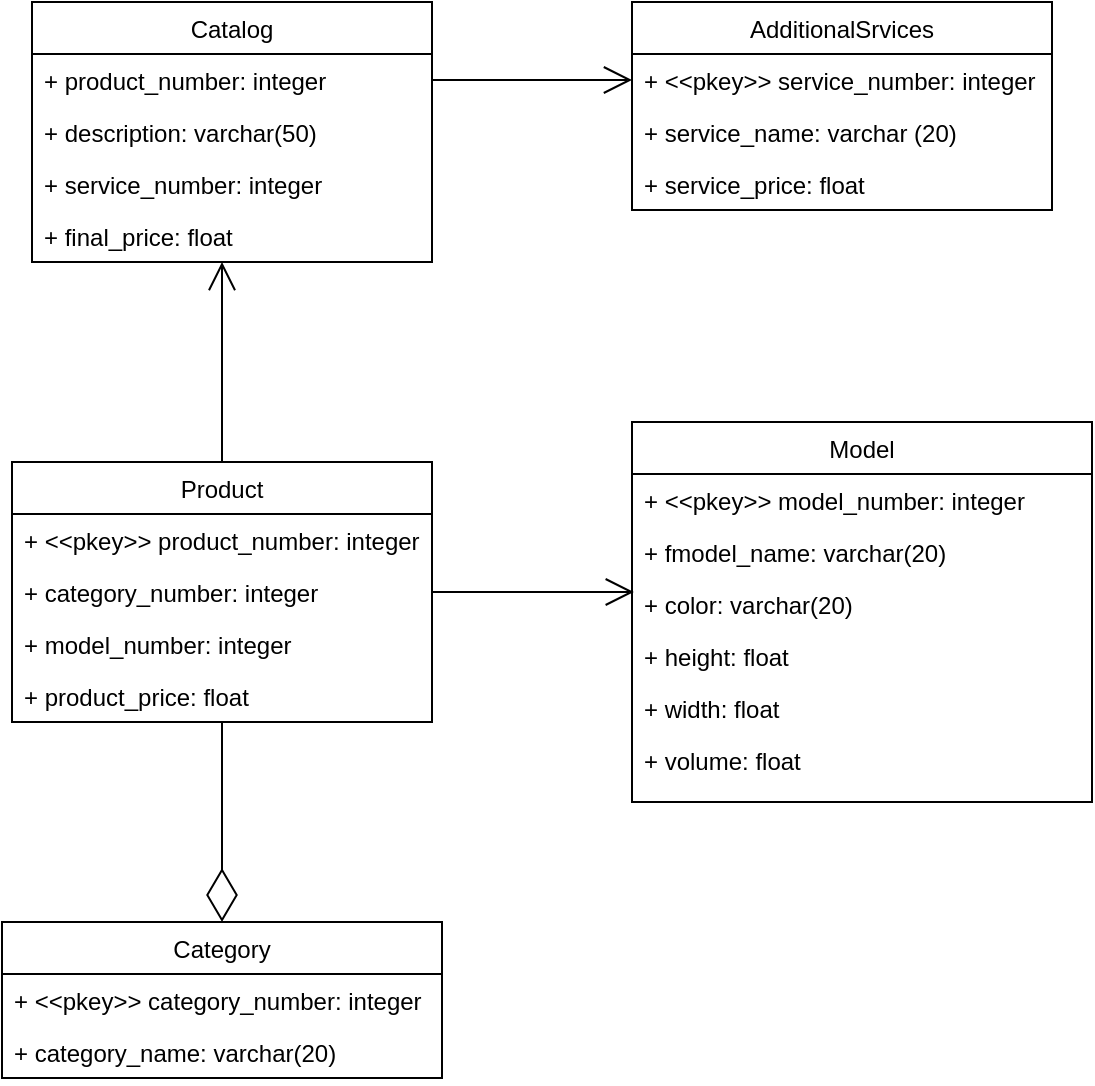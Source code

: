 <mxfile version="15.1.1" type="github" pages="2">
  <diagram id="GGjXCmfnOWD_Zbs5GEB8" name="Page-1">
    <mxGraphModel dx="742" dy="749" grid="1" gridSize="10" guides="1" tooltips="1" connect="1" arrows="1" fold="1" page="1" pageScale="1" pageWidth="827" pageHeight="1169" math="0" shadow="0">
      <root>
        <mxCell id="0" />
        <mxCell id="1" parent="0" />
        <mxCell id="PgO6PAt6x8lUnXEWdXO7-50" value="" style="group" vertex="1" connectable="0" parent="1">
          <mxGeometry x="100" y="60" width="545" height="538" as="geometry" />
        </mxCell>
        <mxCell id="PgO6PAt6x8lUnXEWdXO7-1" value="AdditionalSrvices" style="swimlane;fontStyle=0;childLayout=stackLayout;horizontal=1;startSize=26;fillColor=none;horizontalStack=0;resizeParent=1;resizeParentMax=0;resizeLast=0;collapsible=1;marginBottom=0;" vertex="1" parent="PgO6PAt6x8lUnXEWdXO7-50">
          <mxGeometry x="315" width="210" height="104" as="geometry" />
        </mxCell>
        <mxCell id="PgO6PAt6x8lUnXEWdXO7-2" value="+ &lt;&lt;pkey&gt;&gt; service_number: integer" style="text;strokeColor=none;fillColor=none;align=left;verticalAlign=top;spacingLeft=4;spacingRight=4;overflow=hidden;rotatable=0;points=[[0,0.5],[1,0.5]];portConstraint=eastwest;" vertex="1" parent="PgO6PAt6x8lUnXEWdXO7-1">
          <mxGeometry y="26" width="210" height="26" as="geometry" />
        </mxCell>
        <mxCell id="PgO6PAt6x8lUnXEWdXO7-3" value="+ service_name: varchar (20)" style="text;strokeColor=none;fillColor=none;align=left;verticalAlign=top;spacingLeft=4;spacingRight=4;overflow=hidden;rotatable=0;points=[[0,0.5],[1,0.5]];portConstraint=eastwest;" vertex="1" parent="PgO6PAt6x8lUnXEWdXO7-1">
          <mxGeometry y="52" width="210" height="26" as="geometry" />
        </mxCell>
        <mxCell id="PgO6PAt6x8lUnXEWdXO7-4" value="+ service_price: float" style="text;strokeColor=none;fillColor=none;align=left;verticalAlign=top;spacingLeft=4;spacingRight=4;overflow=hidden;rotatable=0;points=[[0,0.5],[1,0.5]];portConstraint=eastwest;" vertex="1" parent="PgO6PAt6x8lUnXEWdXO7-1">
          <mxGeometry y="78" width="210" height="26" as="geometry" />
        </mxCell>
        <mxCell id="PgO6PAt6x8lUnXEWdXO7-5" value="Catalog" style="swimlane;fontStyle=0;childLayout=stackLayout;horizontal=1;startSize=26;fillColor=none;horizontalStack=0;resizeParent=1;resizeParentMax=0;resizeLast=0;collapsible=1;marginBottom=0;" vertex="1" parent="PgO6PAt6x8lUnXEWdXO7-50">
          <mxGeometry x="15" width="200" height="130" as="geometry">
            <mxRectangle x="210" y="157" width="70" height="26" as="alternateBounds" />
          </mxGeometry>
        </mxCell>
        <mxCell id="PgO6PAt6x8lUnXEWdXO7-6" value="+ product_number: integer" style="text;strokeColor=none;fillColor=none;align=left;verticalAlign=top;spacingLeft=4;spacingRight=4;overflow=hidden;rotatable=0;points=[[0,0.5],[1,0.5]];portConstraint=eastwest;" vertex="1" parent="PgO6PAt6x8lUnXEWdXO7-5">
          <mxGeometry y="26" width="200" height="26" as="geometry" />
        </mxCell>
        <mxCell id="PgO6PAt6x8lUnXEWdXO7-7" value="+ description: varchar(50)" style="text;strokeColor=none;fillColor=none;align=left;verticalAlign=top;spacingLeft=4;spacingRight=4;overflow=hidden;rotatable=0;points=[[0,0.5],[1,0.5]];portConstraint=eastwest;" vertex="1" parent="PgO6PAt6x8lUnXEWdXO7-5">
          <mxGeometry y="52" width="200" height="26" as="geometry" />
        </mxCell>
        <mxCell id="PgO6PAt6x8lUnXEWdXO7-29" value="+ service_number: integer" style="text;strokeColor=none;fillColor=none;align=left;verticalAlign=top;spacingLeft=4;spacingRight=4;overflow=hidden;rotatable=0;points=[[0,0.5],[1,0.5]];portConstraint=eastwest;" vertex="1" parent="PgO6PAt6x8lUnXEWdXO7-5">
          <mxGeometry y="78" width="200" height="26" as="geometry" />
        </mxCell>
        <mxCell id="PgO6PAt6x8lUnXEWdXO7-30" value="+ final_price: float" style="text;strokeColor=none;fillColor=none;align=left;verticalAlign=top;spacingLeft=4;spacingRight=4;overflow=hidden;rotatable=0;points=[[0,0.5],[1,0.5]];portConstraint=eastwest;" vertex="1" parent="PgO6PAt6x8lUnXEWdXO7-5">
          <mxGeometry y="104" width="200" height="26" as="geometry" />
        </mxCell>
        <mxCell id="PgO6PAt6x8lUnXEWdXO7-9" value="Product" style="swimlane;fontStyle=0;childLayout=stackLayout;horizontal=1;startSize=26;fillColor=none;horizontalStack=0;resizeParent=1;resizeParentMax=0;resizeLast=0;collapsible=1;marginBottom=0;" vertex="1" parent="PgO6PAt6x8lUnXEWdXO7-50">
          <mxGeometry x="5" y="230" width="210" height="130" as="geometry" />
        </mxCell>
        <mxCell id="PgO6PAt6x8lUnXEWdXO7-10" value="+ &lt;&lt;pkey&gt;&gt; product_number: integer" style="text;strokeColor=none;fillColor=none;align=left;verticalAlign=top;spacingLeft=4;spacingRight=4;overflow=hidden;rotatable=0;points=[[0,0.5],[1,0.5]];portConstraint=eastwest;" vertex="1" parent="PgO6PAt6x8lUnXEWdXO7-9">
          <mxGeometry y="26" width="210" height="26" as="geometry" />
        </mxCell>
        <mxCell id="PgO6PAt6x8lUnXEWdXO7-11" value="+ category_number: integer" style="text;strokeColor=none;fillColor=none;align=left;verticalAlign=top;spacingLeft=4;spacingRight=4;overflow=hidden;rotatable=0;points=[[0,0.5],[1,0.5]];portConstraint=eastwest;" vertex="1" parent="PgO6PAt6x8lUnXEWdXO7-9">
          <mxGeometry y="52" width="210" height="26" as="geometry" />
        </mxCell>
        <mxCell id="PgO6PAt6x8lUnXEWdXO7-31" value="+ model_number: integer" style="text;strokeColor=none;fillColor=none;align=left;verticalAlign=top;spacingLeft=4;spacingRight=4;overflow=hidden;rotatable=0;points=[[0,0.5],[1,0.5]];portConstraint=eastwest;" vertex="1" parent="PgO6PAt6x8lUnXEWdXO7-9">
          <mxGeometry y="78" width="210" height="26" as="geometry" />
        </mxCell>
        <mxCell id="PgO6PAt6x8lUnXEWdXO7-32" value="+ product_price: float" style="text;strokeColor=none;fillColor=none;align=left;verticalAlign=top;spacingLeft=4;spacingRight=4;overflow=hidden;rotatable=0;points=[[0,0.5],[1,0.5]];portConstraint=eastwest;" vertex="1" parent="PgO6PAt6x8lUnXEWdXO7-9">
          <mxGeometry y="104" width="210" height="26" as="geometry" />
        </mxCell>
        <mxCell id="PgO6PAt6x8lUnXEWdXO7-13" value="Category" style="swimlane;fontStyle=0;childLayout=stackLayout;horizontal=1;startSize=26;fillColor=none;horizontalStack=0;resizeParent=1;resizeParentMax=0;resizeLast=0;collapsible=1;marginBottom=0;" vertex="1" parent="PgO6PAt6x8lUnXEWdXO7-50">
          <mxGeometry y="460" width="220" height="78" as="geometry" />
        </mxCell>
        <mxCell id="PgO6PAt6x8lUnXEWdXO7-14" value="+ &lt;&lt;pkey&gt;&gt; category_number: integer" style="text;strokeColor=none;fillColor=none;align=left;verticalAlign=top;spacingLeft=4;spacingRight=4;overflow=hidden;rotatable=0;points=[[0,0.5],[1,0.5]];portConstraint=eastwest;" vertex="1" parent="PgO6PAt6x8lUnXEWdXO7-13">
          <mxGeometry y="26" width="220" height="26" as="geometry" />
        </mxCell>
        <mxCell id="PgO6PAt6x8lUnXEWdXO7-15" value="+ category_name: varchar(20)" style="text;strokeColor=none;fillColor=none;align=left;verticalAlign=top;spacingLeft=4;spacingRight=4;overflow=hidden;rotatable=0;points=[[0,0.5],[1,0.5]];portConstraint=eastwest;" vertex="1" parent="PgO6PAt6x8lUnXEWdXO7-13">
          <mxGeometry y="52" width="220" height="26" as="geometry" />
        </mxCell>
        <mxCell id="PgO6PAt6x8lUnXEWdXO7-17" value="Model" style="swimlane;fontStyle=0;childLayout=stackLayout;horizontal=1;startSize=26;fillColor=none;horizontalStack=0;resizeParent=1;resizeParentMax=0;resizeLast=0;collapsible=1;marginBottom=0;" vertex="1" parent="PgO6PAt6x8lUnXEWdXO7-50">
          <mxGeometry x="315" y="210" width="230" height="190" as="geometry" />
        </mxCell>
        <mxCell id="PgO6PAt6x8lUnXEWdXO7-18" value="+ &lt;&lt;pkey&gt;&gt; model_number: integer" style="text;strokeColor=none;fillColor=none;align=left;verticalAlign=top;spacingLeft=4;spacingRight=4;overflow=hidden;rotatable=0;points=[[0,0.5],[1,0.5]];portConstraint=eastwest;" vertex="1" parent="PgO6PAt6x8lUnXEWdXO7-17">
          <mxGeometry y="26" width="230" height="26" as="geometry" />
        </mxCell>
        <mxCell id="PgO6PAt6x8lUnXEWdXO7-19" value="+ fmodel_name: varchar(20)" style="text;strokeColor=none;fillColor=none;align=left;verticalAlign=top;spacingLeft=4;spacingRight=4;overflow=hidden;rotatable=0;points=[[0,0.5],[1,0.5]];portConstraint=eastwest;" vertex="1" parent="PgO6PAt6x8lUnXEWdXO7-17">
          <mxGeometry y="52" width="230" height="26" as="geometry" />
        </mxCell>
        <mxCell id="PgO6PAt6x8lUnXEWdXO7-40" value="+ color: varchar(20)" style="text;strokeColor=none;fillColor=none;align=left;verticalAlign=top;spacingLeft=4;spacingRight=4;overflow=hidden;rotatable=0;points=[[0,0.5],[1,0.5]];portConstraint=eastwest;" vertex="1" parent="PgO6PAt6x8lUnXEWdXO7-17">
          <mxGeometry y="78" width="230" height="26" as="geometry" />
        </mxCell>
        <mxCell id="PgO6PAt6x8lUnXEWdXO7-41" value="+ height: float" style="text;strokeColor=none;fillColor=none;align=left;verticalAlign=top;spacingLeft=4;spacingRight=4;overflow=hidden;rotatable=0;points=[[0,0.5],[1,0.5]];portConstraint=eastwest;" vertex="1" parent="PgO6PAt6x8lUnXEWdXO7-17">
          <mxGeometry y="104" width="230" height="26" as="geometry" />
        </mxCell>
        <mxCell id="PgO6PAt6x8lUnXEWdXO7-42" value="+ width: float" style="text;strokeColor=none;fillColor=none;align=left;verticalAlign=top;spacingLeft=4;spacingRight=4;overflow=hidden;rotatable=0;points=[[0,0.5],[1,0.5]];portConstraint=eastwest;" vertex="1" parent="PgO6PAt6x8lUnXEWdXO7-17">
          <mxGeometry y="130" width="230" height="26" as="geometry" />
        </mxCell>
        <mxCell id="PgO6PAt6x8lUnXEWdXO7-20" value="+ volume: float" style="text;strokeColor=none;fillColor=none;align=left;verticalAlign=top;spacingLeft=4;spacingRight=4;overflow=hidden;rotatable=0;points=[[0,0.5],[1,0.5]];portConstraint=eastwest;" vertex="1" parent="PgO6PAt6x8lUnXEWdXO7-17">
          <mxGeometry y="156" width="230" height="34" as="geometry" />
        </mxCell>
        <mxCell id="PgO6PAt6x8lUnXEWdXO7-43" value="" style="endArrow=open;endFill=1;endSize=12;html=1;exitX=1;exitY=0.5;exitDx=0;exitDy=0;entryX=0;entryY=0.5;entryDx=0;entryDy=0;" edge="1" parent="PgO6PAt6x8lUnXEWdXO7-50" source="PgO6PAt6x8lUnXEWdXO7-6" target="PgO6PAt6x8lUnXEWdXO7-2">
          <mxGeometry width="160" relative="1" as="geometry">
            <mxPoint x="175" y="-30" as="sourcePoint" />
            <mxPoint x="335" y="-30" as="targetPoint" />
          </mxGeometry>
        </mxCell>
        <mxCell id="PgO6PAt6x8lUnXEWdXO7-44" value="" style="endArrow=open;endFill=1;endSize=12;html=1;exitX=0.5;exitY=0;exitDx=0;exitDy=0;" edge="1" parent="PgO6PAt6x8lUnXEWdXO7-50" source="PgO6PAt6x8lUnXEWdXO7-9">
          <mxGeometry width="160" relative="1" as="geometry">
            <mxPoint x="25" y="180" as="sourcePoint" />
            <mxPoint x="110" y="130" as="targetPoint" />
          </mxGeometry>
        </mxCell>
        <mxCell id="PgO6PAt6x8lUnXEWdXO7-46" value="" style="endArrow=open;endFill=1;endSize=12;html=1;exitX=1;exitY=0.5;exitDx=0;exitDy=0;entryX=0.004;entryY=0.269;entryDx=0;entryDy=0;entryPerimeter=0;" edge="1" parent="PgO6PAt6x8lUnXEWdXO7-50" source="PgO6PAt6x8lUnXEWdXO7-11" target="PgO6PAt6x8lUnXEWdXO7-40">
          <mxGeometry width="160" relative="1" as="geometry">
            <mxPoint x="265" y="210" as="sourcePoint" />
            <mxPoint x="425" y="210" as="targetPoint" />
          </mxGeometry>
        </mxCell>
        <mxCell id="PgO6PAt6x8lUnXEWdXO7-47" value="" style="endArrow=diamondThin;endFill=0;endSize=24;html=1;entryX=0.5;entryY=0;entryDx=0;entryDy=0;" edge="1" parent="PgO6PAt6x8lUnXEWdXO7-50" source="PgO6PAt6x8lUnXEWdXO7-32" target="PgO6PAt6x8lUnXEWdXO7-13">
          <mxGeometry width="160" relative="1" as="geometry">
            <mxPoint x="95" y="370" as="sourcePoint" />
            <mxPoint x="165" y="400" as="targetPoint" />
          </mxGeometry>
        </mxCell>
      </root>
    </mxGraphModel>
  </diagram>
  <diagram id="FNVoZSOhVa5sLpSC3HC5" name="Page-2">
    <mxGraphModel dx="742" dy="749" grid="1" gridSize="10" guides="1" tooltips="1" connect="1" arrows="1" fold="1" page="1" pageScale="1" pageWidth="827" pageHeight="1169" math="0" shadow="0">
      <root>
        <mxCell id="gbc12erhU1iu96fJzK5I-0" />
        <mxCell id="gbc12erhU1iu96fJzK5I-1" parent="gbc12erhU1iu96fJzK5I-0" />
        <mxCell id="NMCKGL5MfVR3odybfrIg-0" value="" style="group" vertex="1" connectable="0" parent="gbc12erhU1iu96fJzK5I-1">
          <mxGeometry x="100" y="60" width="545" height="538" as="geometry" />
        </mxCell>
        <mxCell id="NMCKGL5MfVR3odybfrIg-1" value="AdditionalSrvices" style="swimlane;fontStyle=0;childLayout=stackLayout;horizontal=1;startSize=26;fillColor=none;horizontalStack=0;resizeParent=1;resizeParentMax=0;resizeLast=0;collapsible=1;marginBottom=0;" vertex="1" parent="NMCKGL5MfVR3odybfrIg-0">
          <mxGeometry x="315" width="210" height="104" as="geometry" />
        </mxCell>
        <mxCell id="NMCKGL5MfVR3odybfrIg-2" value="+ &lt;&lt;pkey&gt;&gt; service_number: integer" style="text;strokeColor=none;fillColor=none;align=left;verticalAlign=top;spacingLeft=4;spacingRight=4;overflow=hidden;rotatable=0;points=[[0,0.5],[1,0.5]];portConstraint=eastwest;" vertex="1" parent="NMCKGL5MfVR3odybfrIg-1">
          <mxGeometry y="26" width="210" height="26" as="geometry" />
        </mxCell>
        <mxCell id="NMCKGL5MfVR3odybfrIg-3" value="+ service_name: varchar (20)" style="text;strokeColor=none;fillColor=none;align=left;verticalAlign=top;spacingLeft=4;spacingRight=4;overflow=hidden;rotatable=0;points=[[0,0.5],[1,0.5]];portConstraint=eastwest;" vertex="1" parent="NMCKGL5MfVR3odybfrIg-1">
          <mxGeometry y="52" width="210" height="26" as="geometry" />
        </mxCell>
        <mxCell id="NMCKGL5MfVR3odybfrIg-4" value="+ service_price: float" style="text;strokeColor=none;fillColor=none;align=left;verticalAlign=top;spacingLeft=4;spacingRight=4;overflow=hidden;rotatable=0;points=[[0,0.5],[1,0.5]];portConstraint=eastwest;" vertex="1" parent="NMCKGL5MfVR3odybfrIg-1">
          <mxGeometry y="78" width="210" height="26" as="geometry" />
        </mxCell>
        <mxCell id="NMCKGL5MfVR3odybfrIg-5" value="Catalog" style="swimlane;fontStyle=0;childLayout=stackLayout;horizontal=1;startSize=26;fillColor=none;horizontalStack=0;resizeParent=1;resizeParentMax=0;resizeLast=0;collapsible=1;marginBottom=0;" vertex="1" parent="NMCKGL5MfVR3odybfrIg-0">
          <mxGeometry x="15" width="200" height="130" as="geometry">
            <mxRectangle x="210" y="157" width="70" height="26" as="alternateBounds" />
          </mxGeometry>
        </mxCell>
        <mxCell id="NMCKGL5MfVR3odybfrIg-6" value="+ product_number: integer" style="text;strokeColor=none;fillColor=none;align=left;verticalAlign=top;spacingLeft=4;spacingRight=4;overflow=hidden;rotatable=0;points=[[0,0.5],[1,0.5]];portConstraint=eastwest;" vertex="1" parent="NMCKGL5MfVR3odybfrIg-5">
          <mxGeometry y="26" width="200" height="26" as="geometry" />
        </mxCell>
        <mxCell id="NMCKGL5MfVR3odybfrIg-7" value="+ description: varchar(50)" style="text;strokeColor=none;fillColor=none;align=left;verticalAlign=top;spacingLeft=4;spacingRight=4;overflow=hidden;rotatable=0;points=[[0,0.5],[1,0.5]];portConstraint=eastwest;" vertex="1" parent="NMCKGL5MfVR3odybfrIg-5">
          <mxGeometry y="52" width="200" height="26" as="geometry" />
        </mxCell>
        <mxCell id="NMCKGL5MfVR3odybfrIg-8" value="+ service_number: integer" style="text;strokeColor=none;fillColor=none;align=left;verticalAlign=top;spacingLeft=4;spacingRight=4;overflow=hidden;rotatable=0;points=[[0,0.5],[1,0.5]];portConstraint=eastwest;" vertex="1" parent="NMCKGL5MfVR3odybfrIg-5">
          <mxGeometry y="78" width="200" height="26" as="geometry" />
        </mxCell>
        <mxCell id="NMCKGL5MfVR3odybfrIg-9" value="+ final_price: float" style="text;strokeColor=none;fillColor=none;align=left;verticalAlign=top;spacingLeft=4;spacingRight=4;overflow=hidden;rotatable=0;points=[[0,0.5],[1,0.5]];portConstraint=eastwest;" vertex="1" parent="NMCKGL5MfVR3odybfrIg-5">
          <mxGeometry y="104" width="200" height="26" as="geometry" />
        </mxCell>
        <mxCell id="NMCKGL5MfVR3odybfrIg-10" value="Product" style="swimlane;fontStyle=0;childLayout=stackLayout;horizontal=1;startSize=26;fillColor=none;horizontalStack=0;resizeParent=1;resizeParentMax=0;resizeLast=0;collapsible=1;marginBottom=0;" vertex="1" parent="NMCKGL5MfVR3odybfrIg-0">
          <mxGeometry x="5" y="230" width="210" height="130" as="geometry" />
        </mxCell>
        <mxCell id="NMCKGL5MfVR3odybfrIg-11" value="+ &lt;&lt;pkey&gt;&gt; product_number: integer" style="text;strokeColor=none;fillColor=none;align=left;verticalAlign=top;spacingLeft=4;spacingRight=4;overflow=hidden;rotatable=0;points=[[0,0.5],[1,0.5]];portConstraint=eastwest;" vertex="1" parent="NMCKGL5MfVR3odybfrIg-10">
          <mxGeometry y="26" width="210" height="26" as="geometry" />
        </mxCell>
        <mxCell id="NMCKGL5MfVR3odybfrIg-12" value="+ category_number: integer" style="text;strokeColor=none;fillColor=none;align=left;verticalAlign=top;spacingLeft=4;spacingRight=4;overflow=hidden;rotatable=0;points=[[0,0.5],[1,0.5]];portConstraint=eastwest;" vertex="1" parent="NMCKGL5MfVR3odybfrIg-10">
          <mxGeometry y="52" width="210" height="26" as="geometry" />
        </mxCell>
        <mxCell id="NMCKGL5MfVR3odybfrIg-13" value="+ model_number: integer" style="text;strokeColor=none;fillColor=none;align=left;verticalAlign=top;spacingLeft=4;spacingRight=4;overflow=hidden;rotatable=0;points=[[0,0.5],[1,0.5]];portConstraint=eastwest;" vertex="1" parent="NMCKGL5MfVR3odybfrIg-10">
          <mxGeometry y="78" width="210" height="26" as="geometry" />
        </mxCell>
        <mxCell id="NMCKGL5MfVR3odybfrIg-14" value="+ product_price: float" style="text;strokeColor=none;fillColor=none;align=left;verticalAlign=top;spacingLeft=4;spacingRight=4;overflow=hidden;rotatable=0;points=[[0,0.5],[1,0.5]];portConstraint=eastwest;" vertex="1" parent="NMCKGL5MfVR3odybfrIg-10">
          <mxGeometry y="104" width="210" height="26" as="geometry" />
        </mxCell>
        <mxCell id="NMCKGL5MfVR3odybfrIg-15" value="Category" style="swimlane;fontStyle=0;childLayout=stackLayout;horizontal=1;startSize=26;fillColor=none;horizontalStack=0;resizeParent=1;resizeParentMax=0;resizeLast=0;collapsible=1;marginBottom=0;" vertex="1" parent="NMCKGL5MfVR3odybfrIg-0">
          <mxGeometry y="460" width="220" height="78" as="geometry" />
        </mxCell>
        <mxCell id="NMCKGL5MfVR3odybfrIg-16" value="+ &lt;&lt;pkey&gt;&gt; category_number: integer" style="text;strokeColor=none;fillColor=none;align=left;verticalAlign=top;spacingLeft=4;spacingRight=4;overflow=hidden;rotatable=0;points=[[0,0.5],[1,0.5]];portConstraint=eastwest;" vertex="1" parent="NMCKGL5MfVR3odybfrIg-15">
          <mxGeometry y="26" width="220" height="26" as="geometry" />
        </mxCell>
        <mxCell id="NMCKGL5MfVR3odybfrIg-17" value="+ category_name: varchar(20)" style="text;strokeColor=none;fillColor=none;align=left;verticalAlign=top;spacingLeft=4;spacingRight=4;overflow=hidden;rotatable=0;points=[[0,0.5],[1,0.5]];portConstraint=eastwest;" vertex="1" parent="NMCKGL5MfVR3odybfrIg-15">
          <mxGeometry y="52" width="220" height="26" as="geometry" />
        </mxCell>
        <mxCell id="NMCKGL5MfVR3odybfrIg-18" value="Model" style="swimlane;fontStyle=0;childLayout=stackLayout;horizontal=1;startSize=26;fillColor=none;horizontalStack=0;resizeParent=1;resizeParentMax=0;resizeLast=0;collapsible=1;marginBottom=0;" vertex="1" parent="NMCKGL5MfVR3odybfrIg-0">
          <mxGeometry x="315" y="210" width="230" height="190" as="geometry" />
        </mxCell>
        <mxCell id="NMCKGL5MfVR3odybfrIg-19" value="+ &lt;&lt;pkey&gt;&gt; model_number: integer" style="text;strokeColor=none;fillColor=none;align=left;verticalAlign=top;spacingLeft=4;spacingRight=4;overflow=hidden;rotatable=0;points=[[0,0.5],[1,0.5]];portConstraint=eastwest;" vertex="1" parent="NMCKGL5MfVR3odybfrIg-18">
          <mxGeometry y="26" width="230" height="26" as="geometry" />
        </mxCell>
        <mxCell id="NMCKGL5MfVR3odybfrIg-20" value="+ fmodel_name: varchar(20)" style="text;strokeColor=none;fillColor=none;align=left;verticalAlign=top;spacingLeft=4;spacingRight=4;overflow=hidden;rotatable=0;points=[[0,0.5],[1,0.5]];portConstraint=eastwest;" vertex="1" parent="NMCKGL5MfVR3odybfrIg-18">
          <mxGeometry y="52" width="230" height="26" as="geometry" />
        </mxCell>
        <mxCell id="NMCKGL5MfVR3odybfrIg-21" value="+ color: varchar(20)" style="text;strokeColor=none;fillColor=none;align=left;verticalAlign=top;spacingLeft=4;spacingRight=4;overflow=hidden;rotatable=0;points=[[0,0.5],[1,0.5]];portConstraint=eastwest;" vertex="1" parent="NMCKGL5MfVR3odybfrIg-18">
          <mxGeometry y="78" width="230" height="26" as="geometry" />
        </mxCell>
        <mxCell id="NMCKGL5MfVR3odybfrIg-22" value="+ height: float" style="text;strokeColor=none;fillColor=none;align=left;verticalAlign=top;spacingLeft=4;spacingRight=4;overflow=hidden;rotatable=0;points=[[0,0.5],[1,0.5]];portConstraint=eastwest;" vertex="1" parent="NMCKGL5MfVR3odybfrIg-18">
          <mxGeometry y="104" width="230" height="26" as="geometry" />
        </mxCell>
        <mxCell id="NMCKGL5MfVR3odybfrIg-23" value="+ width: float" style="text;strokeColor=none;fillColor=none;align=left;verticalAlign=top;spacingLeft=4;spacingRight=4;overflow=hidden;rotatable=0;points=[[0,0.5],[1,0.5]];portConstraint=eastwest;" vertex="1" parent="NMCKGL5MfVR3odybfrIg-18">
          <mxGeometry y="130" width="230" height="26" as="geometry" />
        </mxCell>
        <mxCell id="NMCKGL5MfVR3odybfrIg-24" value="+ volume: float" style="text;strokeColor=none;fillColor=none;align=left;verticalAlign=top;spacingLeft=4;spacingRight=4;overflow=hidden;rotatable=0;points=[[0,0.5],[1,0.5]];portConstraint=eastwest;" vertex="1" parent="NMCKGL5MfVR3odybfrIg-18">
          <mxGeometry y="156" width="230" height="34" as="geometry" />
        </mxCell>
        <mxCell id="NMCKGL5MfVR3odybfrIg-25" value="" style="endArrow=open;endFill=1;endSize=12;html=1;exitX=1;exitY=0.5;exitDx=0;exitDy=0;entryX=0;entryY=0.5;entryDx=0;entryDy=0;" edge="1" parent="NMCKGL5MfVR3odybfrIg-0" source="NMCKGL5MfVR3odybfrIg-6" target="NMCKGL5MfVR3odybfrIg-2">
          <mxGeometry width="160" relative="1" as="geometry">
            <mxPoint x="175" y="-30" as="sourcePoint" />
            <mxPoint x="335" y="-30" as="targetPoint" />
          </mxGeometry>
        </mxCell>
        <mxCell id="NMCKGL5MfVR3odybfrIg-26" value="" style="endArrow=open;endFill=1;endSize=12;html=1;exitX=0.5;exitY=0;exitDx=0;exitDy=0;" edge="1" parent="NMCKGL5MfVR3odybfrIg-0" source="NMCKGL5MfVR3odybfrIg-10">
          <mxGeometry width="160" relative="1" as="geometry">
            <mxPoint x="25" y="180" as="sourcePoint" />
            <mxPoint x="110" y="130" as="targetPoint" />
          </mxGeometry>
        </mxCell>
        <mxCell id="NMCKGL5MfVR3odybfrIg-27" value="" style="endArrow=open;endFill=1;endSize=12;html=1;exitX=1;exitY=0.5;exitDx=0;exitDy=0;entryX=0.004;entryY=0.269;entryDx=0;entryDy=0;entryPerimeter=0;" edge="1" parent="NMCKGL5MfVR3odybfrIg-0" source="NMCKGL5MfVR3odybfrIg-12" target="NMCKGL5MfVR3odybfrIg-21">
          <mxGeometry width="160" relative="1" as="geometry">
            <mxPoint x="265" y="210" as="sourcePoint" />
            <mxPoint x="425" y="210" as="targetPoint" />
          </mxGeometry>
        </mxCell>
        <mxCell id="NMCKGL5MfVR3odybfrIg-28" value="" style="endArrow=diamondThin;endFill=0;endSize=24;html=1;entryX=0.5;entryY=0;entryDx=0;entryDy=0;" edge="1" parent="NMCKGL5MfVR3odybfrIg-0" source="NMCKGL5MfVR3odybfrIg-14" target="NMCKGL5MfVR3odybfrIg-15">
          <mxGeometry width="160" relative="1" as="geometry">
            <mxPoint x="95" y="370" as="sourcePoint" />
            <mxPoint x="165" y="400" as="targetPoint" />
          </mxGeometry>
        </mxCell>
      </root>
    </mxGraphModel>
  </diagram>
</mxfile>
